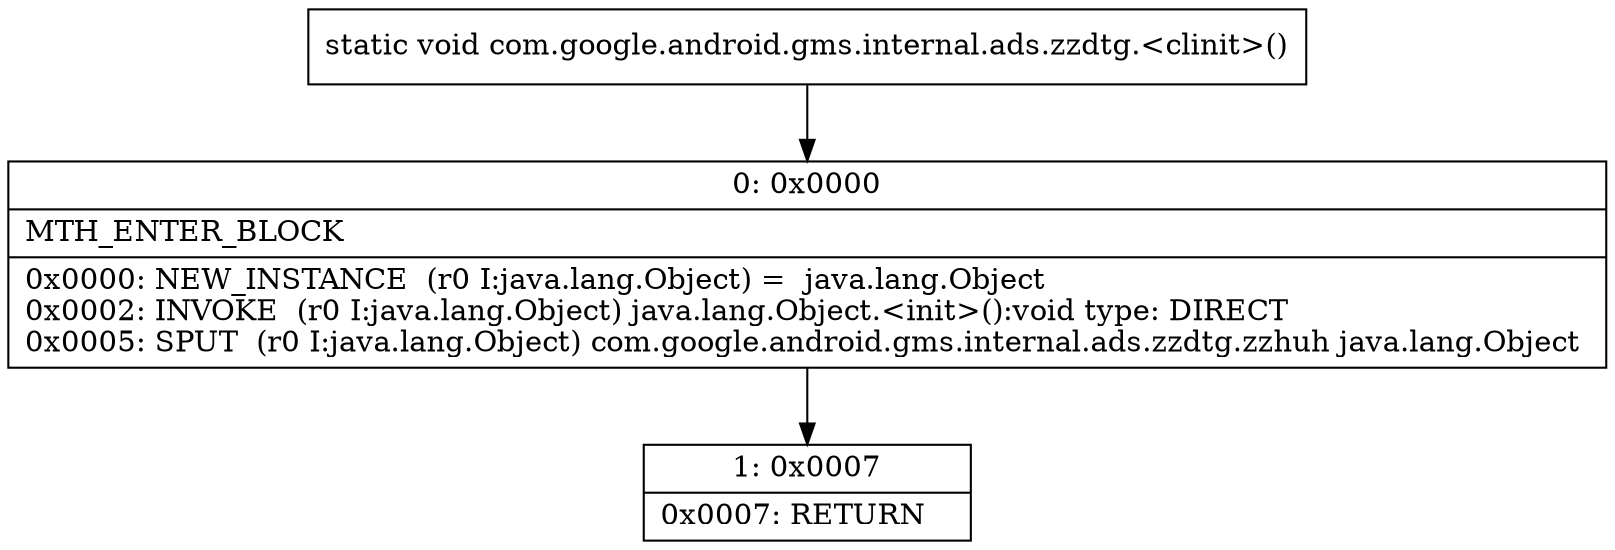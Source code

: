 digraph "CFG forcom.google.android.gms.internal.ads.zzdtg.\<clinit\>()V" {
Node_0 [shape=record,label="{0\:\ 0x0000|MTH_ENTER_BLOCK\l|0x0000: NEW_INSTANCE  (r0 I:java.lang.Object) =  java.lang.Object \l0x0002: INVOKE  (r0 I:java.lang.Object) java.lang.Object.\<init\>():void type: DIRECT \l0x0005: SPUT  (r0 I:java.lang.Object) com.google.android.gms.internal.ads.zzdtg.zzhuh java.lang.Object \l}"];
Node_1 [shape=record,label="{1\:\ 0x0007|0x0007: RETURN   \l}"];
MethodNode[shape=record,label="{static void com.google.android.gms.internal.ads.zzdtg.\<clinit\>() }"];
MethodNode -> Node_0;
Node_0 -> Node_1;
}

